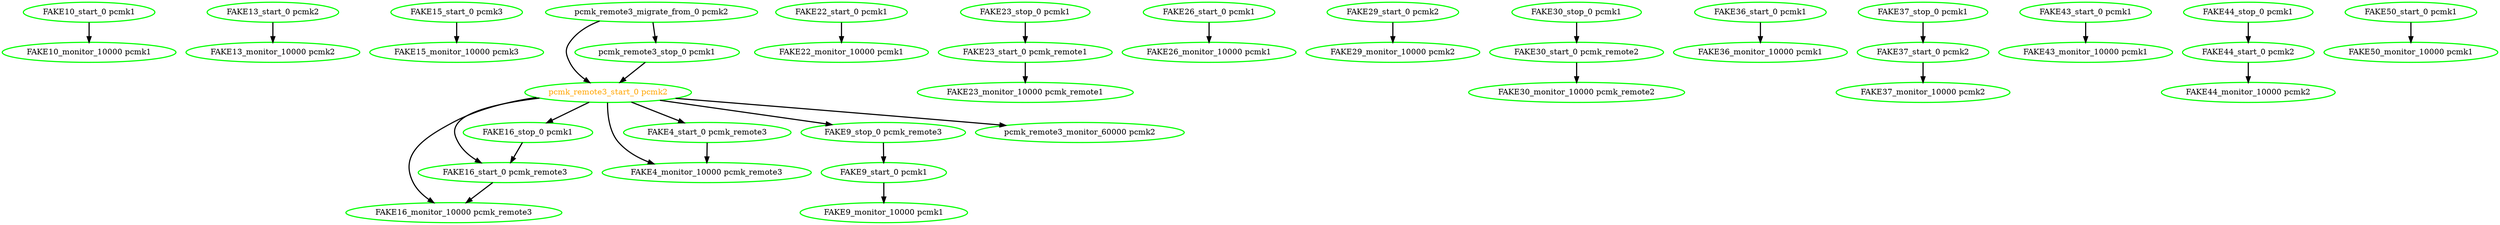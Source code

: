  digraph "g" {
"FAKE10_monitor_10000 pcmk1" [ style=bold color="green" fontcolor="black"]
"FAKE10_start_0 pcmk1" -> "FAKE10_monitor_10000 pcmk1" [ style = bold]
"FAKE10_start_0 pcmk1" [ style=bold color="green" fontcolor="black"]
"FAKE13_monitor_10000 pcmk2" [ style=bold color="green" fontcolor="black"]
"FAKE13_start_0 pcmk2" -> "FAKE13_monitor_10000 pcmk2" [ style = bold]
"FAKE13_start_0 pcmk2" [ style=bold color="green" fontcolor="black"]
"FAKE15_monitor_10000 pcmk3" [ style=bold color="green" fontcolor="black"]
"FAKE15_start_0 pcmk3" -> "FAKE15_monitor_10000 pcmk3" [ style = bold]
"FAKE15_start_0 pcmk3" [ style=bold color="green" fontcolor="black"]
"FAKE16_monitor_10000 pcmk_remote3" [ style=bold color="green" fontcolor="black"]
"FAKE16_start_0 pcmk_remote3" -> "FAKE16_monitor_10000 pcmk_remote3" [ style = bold]
"FAKE16_start_0 pcmk_remote3" [ style=bold color="green" fontcolor="black"]
"FAKE16_stop_0 pcmk1" -> "FAKE16_start_0 pcmk_remote3" [ style = bold]
"FAKE16_stop_0 pcmk1" [ style=bold color="green" fontcolor="black"]
"FAKE22_monitor_10000 pcmk1" [ style=bold color="green" fontcolor="black"]
"FAKE22_start_0 pcmk1" -> "FAKE22_monitor_10000 pcmk1" [ style = bold]
"FAKE22_start_0 pcmk1" [ style=bold color="green" fontcolor="black"]
"FAKE23_monitor_10000 pcmk_remote1" [ style=bold color="green" fontcolor="black"]
"FAKE23_start_0 pcmk_remote1" -> "FAKE23_monitor_10000 pcmk_remote1" [ style = bold]
"FAKE23_start_0 pcmk_remote1" [ style=bold color="green" fontcolor="black"]
"FAKE23_stop_0 pcmk1" -> "FAKE23_start_0 pcmk_remote1" [ style = bold]
"FAKE23_stop_0 pcmk1" [ style=bold color="green" fontcolor="black"]
"FAKE26_monitor_10000 pcmk1" [ style=bold color="green" fontcolor="black"]
"FAKE26_start_0 pcmk1" -> "FAKE26_monitor_10000 pcmk1" [ style = bold]
"FAKE26_start_0 pcmk1" [ style=bold color="green" fontcolor="black"]
"FAKE29_monitor_10000 pcmk2" [ style=bold color="green" fontcolor="black"]
"FAKE29_start_0 pcmk2" -> "FAKE29_monitor_10000 pcmk2" [ style = bold]
"FAKE29_start_0 pcmk2" [ style=bold color="green" fontcolor="black"]
"FAKE30_monitor_10000 pcmk_remote2" [ style=bold color="green" fontcolor="black"]
"FAKE30_start_0 pcmk_remote2" -> "FAKE30_monitor_10000 pcmk_remote2" [ style = bold]
"FAKE30_start_0 pcmk_remote2" [ style=bold color="green" fontcolor="black"]
"FAKE30_stop_0 pcmk1" -> "FAKE30_start_0 pcmk_remote2" [ style = bold]
"FAKE30_stop_0 pcmk1" [ style=bold color="green" fontcolor="black"]
"FAKE36_monitor_10000 pcmk1" [ style=bold color="green" fontcolor="black"]
"FAKE36_start_0 pcmk1" -> "FAKE36_monitor_10000 pcmk1" [ style = bold]
"FAKE36_start_0 pcmk1" [ style=bold color="green" fontcolor="black"]
"FAKE37_monitor_10000 pcmk2" [ style=bold color="green" fontcolor="black"]
"FAKE37_start_0 pcmk2" -> "FAKE37_monitor_10000 pcmk2" [ style = bold]
"FAKE37_start_0 pcmk2" [ style=bold color="green" fontcolor="black"]
"FAKE37_stop_0 pcmk1" -> "FAKE37_start_0 pcmk2" [ style = bold]
"FAKE37_stop_0 pcmk1" [ style=bold color="green" fontcolor="black"]
"FAKE43_monitor_10000 pcmk1" [ style=bold color="green" fontcolor="black"]
"FAKE43_start_0 pcmk1" -> "FAKE43_monitor_10000 pcmk1" [ style = bold]
"FAKE43_start_0 pcmk1" [ style=bold color="green" fontcolor="black"]
"FAKE44_monitor_10000 pcmk2" [ style=bold color="green" fontcolor="black"]
"FAKE44_start_0 pcmk2" -> "FAKE44_monitor_10000 pcmk2" [ style = bold]
"FAKE44_start_0 pcmk2" [ style=bold color="green" fontcolor="black"]
"FAKE44_stop_0 pcmk1" -> "FAKE44_start_0 pcmk2" [ style = bold]
"FAKE44_stop_0 pcmk1" [ style=bold color="green" fontcolor="black"]
"FAKE4_monitor_10000 pcmk_remote3" [ style=bold color="green" fontcolor="black"]
"FAKE4_start_0 pcmk_remote3" -> "FAKE4_monitor_10000 pcmk_remote3" [ style = bold]
"FAKE4_start_0 pcmk_remote3" [ style=bold color="green" fontcolor="black"]
"FAKE50_monitor_10000 pcmk1" [ style=bold color="green" fontcolor="black"]
"FAKE50_start_0 pcmk1" -> "FAKE50_monitor_10000 pcmk1" [ style = bold]
"FAKE50_start_0 pcmk1" [ style=bold color="green" fontcolor="black"]
"FAKE9_monitor_10000 pcmk1" [ style=bold color="green" fontcolor="black"]
"FAKE9_start_0 pcmk1" -> "FAKE9_monitor_10000 pcmk1" [ style = bold]
"FAKE9_start_0 pcmk1" [ style=bold color="green" fontcolor="black"]
"FAKE9_stop_0 pcmk_remote3" -> "FAKE9_start_0 pcmk1" [ style = bold]
"FAKE9_stop_0 pcmk_remote3" [ style=bold color="green" fontcolor="black"]
"pcmk_remote3_migrate_from_0 pcmk2" -> "pcmk_remote3_start_0 pcmk2" [ style = bold]
"pcmk_remote3_migrate_from_0 pcmk2" -> "pcmk_remote3_stop_0 pcmk1" [ style = bold]
"pcmk_remote3_migrate_from_0 pcmk2" [ style=bold color="green" fontcolor="black"]
"pcmk_remote3_monitor_60000 pcmk2" [ style=bold color="green" fontcolor="black"]
"pcmk_remote3_start_0 pcmk2" -> "FAKE16_monitor_10000 pcmk_remote3" [ style = bold]
"pcmk_remote3_start_0 pcmk2" -> "FAKE16_start_0 pcmk_remote3" [ style = bold]
"pcmk_remote3_start_0 pcmk2" -> "FAKE16_stop_0 pcmk1" [ style = bold]
"pcmk_remote3_start_0 pcmk2" -> "FAKE4_monitor_10000 pcmk_remote3" [ style = bold]
"pcmk_remote3_start_0 pcmk2" -> "FAKE4_start_0 pcmk_remote3" [ style = bold]
"pcmk_remote3_start_0 pcmk2" -> "FAKE9_stop_0 pcmk_remote3" [ style = bold]
"pcmk_remote3_start_0 pcmk2" -> "pcmk_remote3_monitor_60000 pcmk2" [ style = bold]
"pcmk_remote3_start_0 pcmk2" [ style=bold color="green" fontcolor="orange"]
"pcmk_remote3_stop_0 pcmk1" -> "pcmk_remote3_start_0 pcmk2" [ style = bold]
"pcmk_remote3_stop_0 pcmk1" [ style=bold color="green" fontcolor="black"]
}
